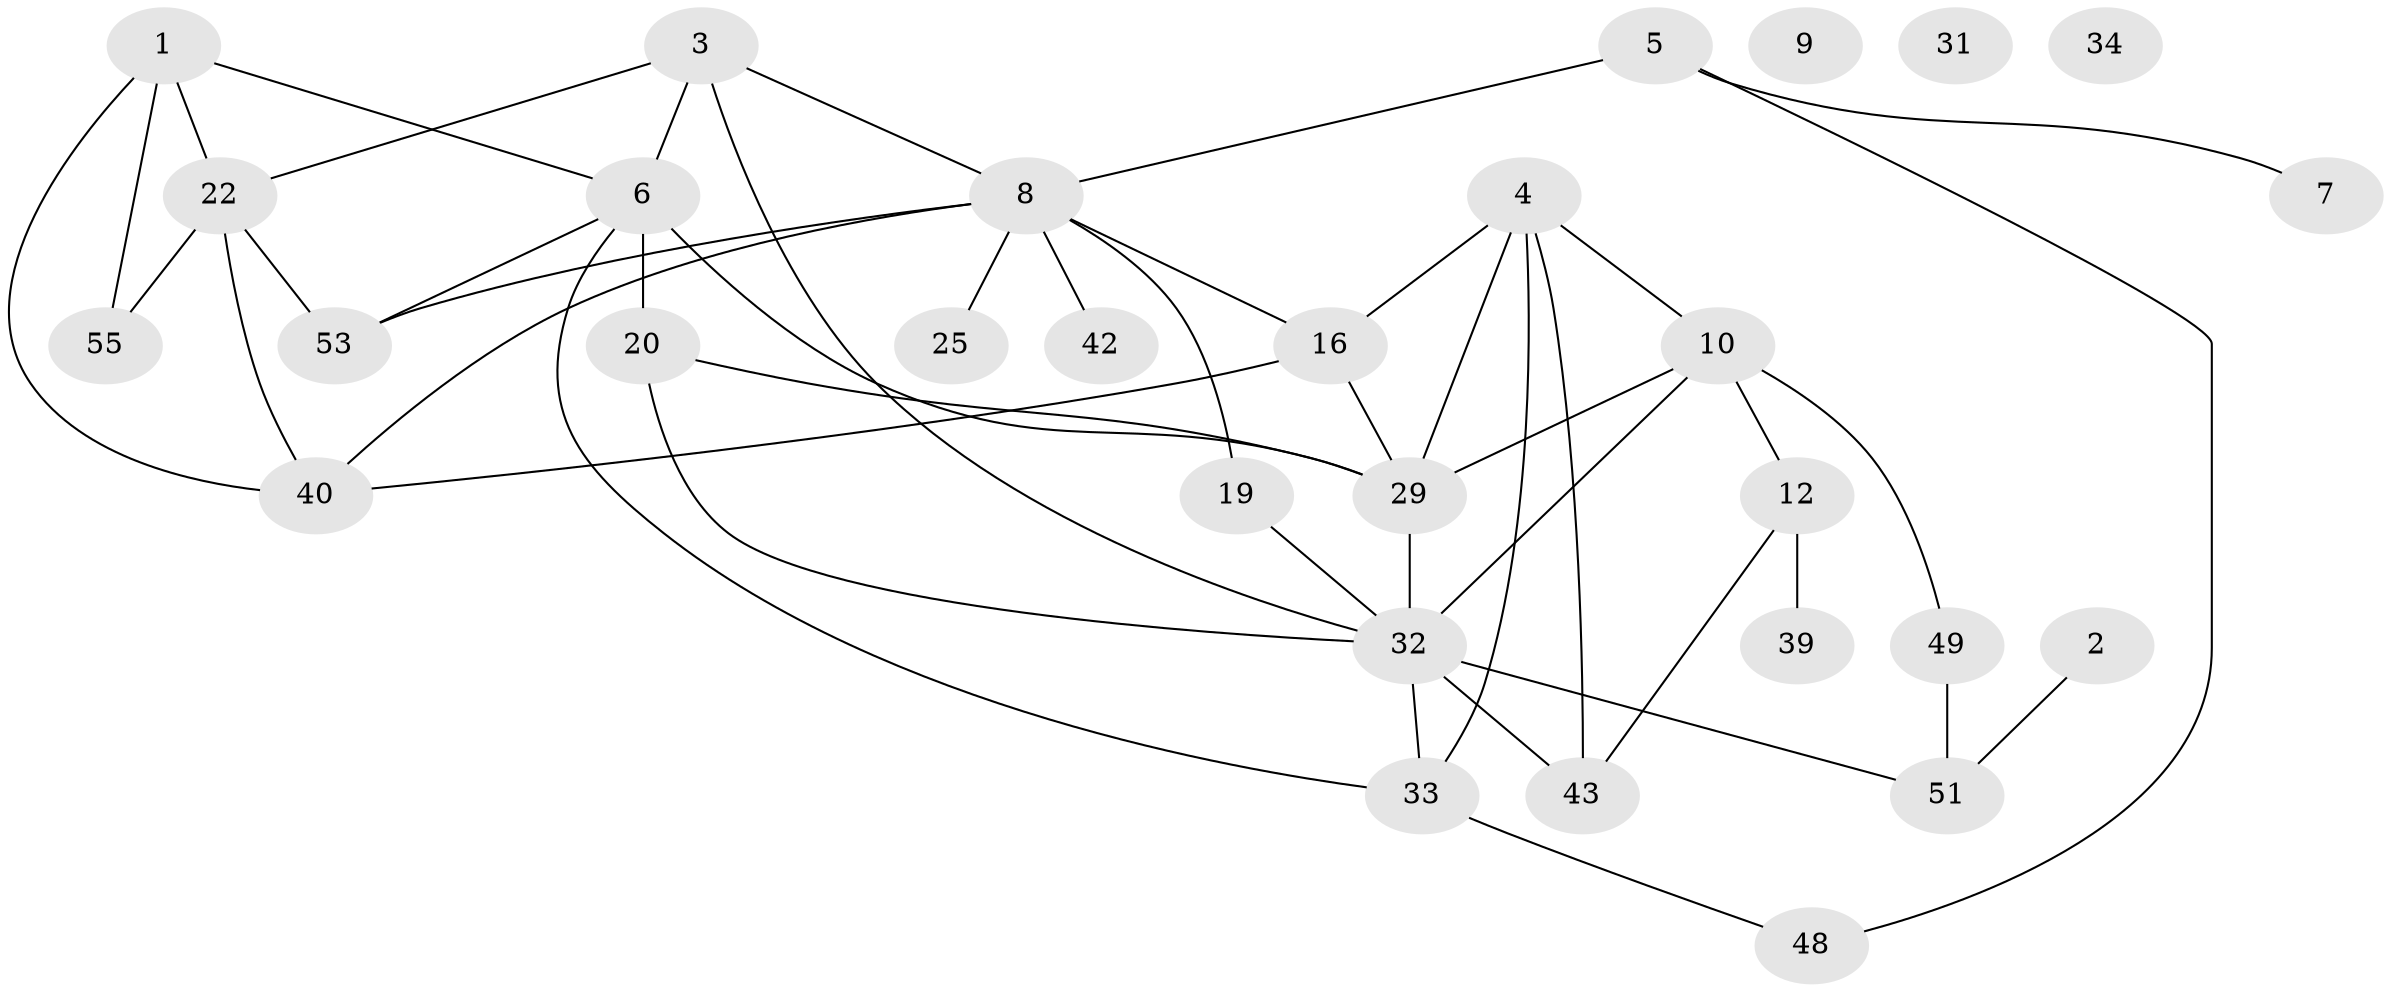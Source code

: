 // original degree distribution, {1: 0.14754098360655737, 4: 0.14754098360655737, 2: 0.2459016393442623, 0: 0.04918032786885246, 5: 0.09836065573770492, 3: 0.2786885245901639, 6: 0.03278688524590164}
// Generated by graph-tools (version 1.1) at 2025/13/03/09/25 04:13:11]
// undirected, 30 vertices, 47 edges
graph export_dot {
graph [start="1"]
  node [color=gray90,style=filled];
  1 [super="+28"];
  2;
  3 [super="+14+30"];
  4 [super="+26"];
  5 [super="+13+24"];
  6 [super="+15"];
  7;
  8 [super="+11+46"];
  9;
  10 [super="+17+36"];
  12 [super="+57"];
  16 [super="+18"];
  19;
  20;
  22 [super="+23"];
  25;
  29 [super="+38+45+50"];
  31;
  32 [super="+37+35"];
  33 [super="+44"];
  34;
  39;
  40 [super="+47+54"];
  42;
  43;
  48 [super="+52"];
  49;
  51;
  53;
  55;
  1 -- 22;
  1 -- 55;
  1 -- 6;
  1 -- 40;
  2 -- 51;
  3 -- 22;
  3 -- 32;
  3 -- 8 [weight=2];
  3 -- 6 [weight=2];
  4 -- 16;
  4 -- 10;
  4 -- 43;
  4 -- 33;
  4 -- 29;
  5 -- 48;
  5 -- 7;
  5 -- 8 [weight=2];
  6 -- 33;
  6 -- 20;
  6 -- 53;
  6 -- 29;
  8 -- 40;
  8 -- 42;
  8 -- 16;
  8 -- 19;
  8 -- 53;
  8 -- 25;
  10 -- 29 [weight=2];
  10 -- 49;
  10 -- 12;
  10 -- 32;
  12 -- 43;
  12 -- 39;
  16 -- 29;
  16 -- 40;
  19 -- 32;
  20 -- 29;
  20 -- 32;
  22 -- 53;
  22 -- 55;
  22 -- 40;
  29 -- 32 [weight=2];
  32 -- 51;
  32 -- 43 [weight=2];
  32 -- 33;
  33 -- 48;
  49 -- 51;
}

